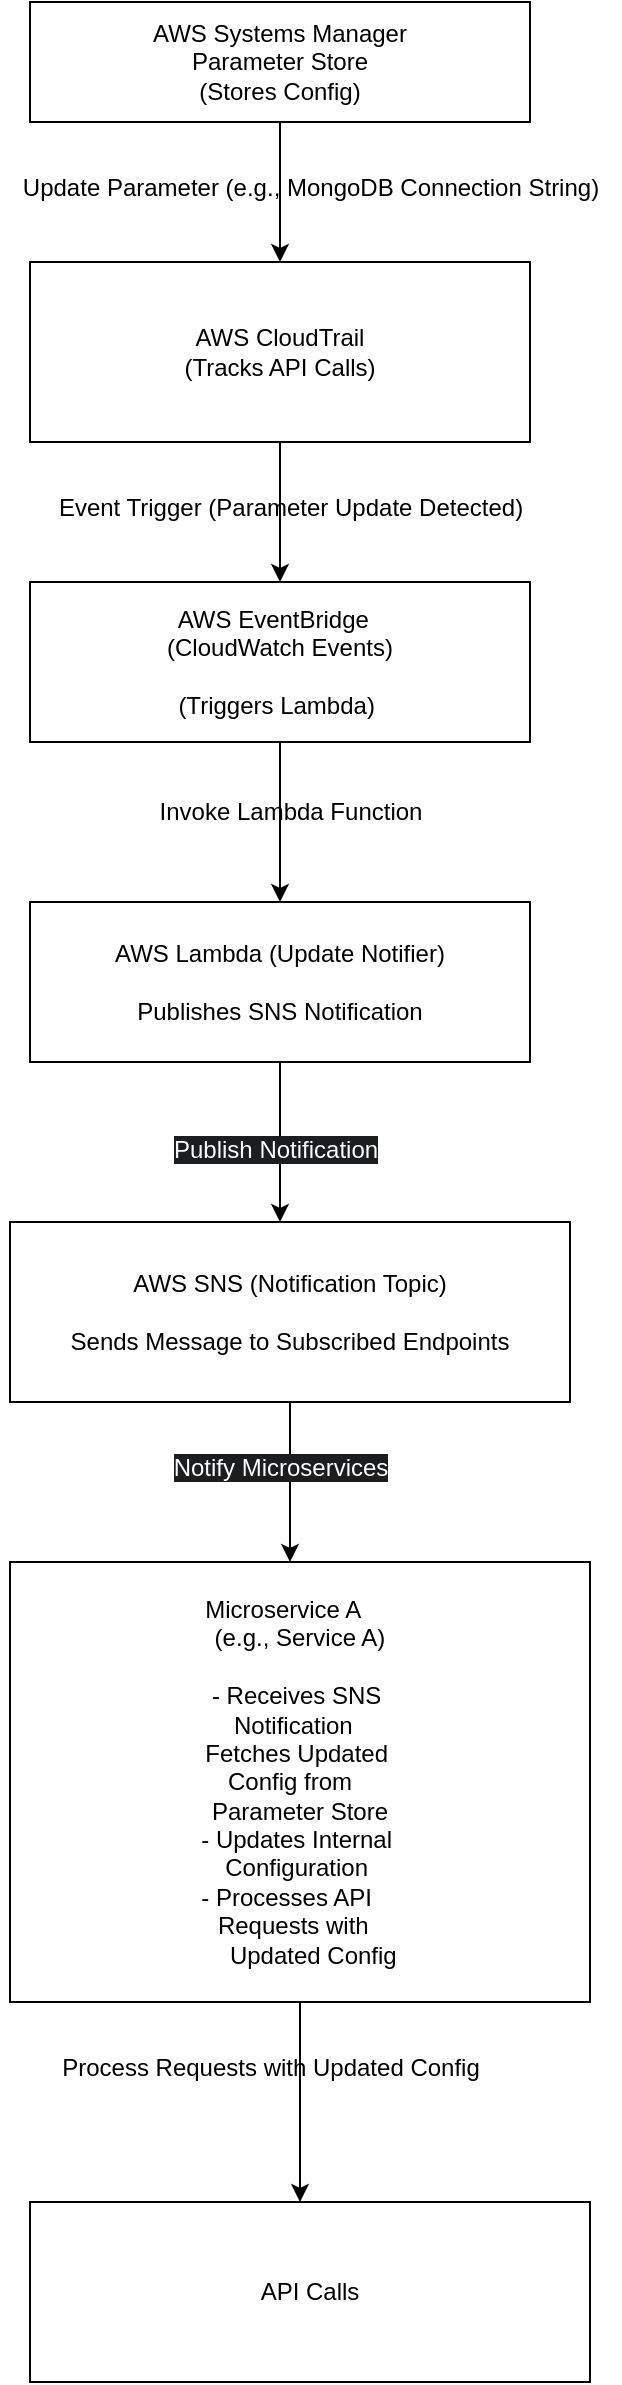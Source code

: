 <mxfile version="26.0.6">
  <diagram name="Page-1" id="c0FnsG70GIqEWtbJqfvi">
    <mxGraphModel dx="2412" dy="1910" grid="1" gridSize="10" guides="1" tooltips="1" connect="1" arrows="1" fold="1" page="1" pageScale="1" pageWidth="850" pageHeight="1100" math="0" shadow="0">
      <root>
        <mxCell id="0" />
        <mxCell id="1" parent="0" />
        <mxCell id="Cn_1MunGRuZewduoVhI2-7" style="edgeStyle=orthogonalEdgeStyle;rounded=0;orthogonalLoop=1;jettySize=auto;html=1;" edge="1" parent="1" source="Cn_1MunGRuZewduoVhI2-1" target="Cn_1MunGRuZewduoVhI2-8">
          <mxGeometry relative="1" as="geometry">
            <mxPoint x="-25" y="-560" as="targetPoint" />
          </mxGeometry>
        </mxCell>
        <mxCell id="Cn_1MunGRuZewduoVhI2-1" value="&lt;span style=&quot;text-wrap-mode: nowrap;&quot;&gt;AWS Systems Manager&lt;/span&gt;&lt;div&gt;&lt;span style=&quot;text-wrap-mode: nowrap;&quot;&gt;Parameter Store&lt;br&gt;(Stores Config)&lt;/span&gt;&lt;/div&gt;" style="rounded=0;whiteSpace=wrap;html=1;" vertex="1" parent="1">
          <mxGeometry x="-150" y="-690" width="250" height="60" as="geometry" />
        </mxCell>
        <mxCell id="Cn_1MunGRuZewduoVhI2-10" style="edgeStyle=orthogonalEdgeStyle;rounded=0;orthogonalLoop=1;jettySize=auto;html=1;" edge="1" parent="1" source="Cn_1MunGRuZewduoVhI2-8">
          <mxGeometry relative="1" as="geometry">
            <mxPoint x="-25" y="-400" as="targetPoint" />
          </mxGeometry>
        </mxCell>
        <mxCell id="Cn_1MunGRuZewduoVhI2-8" value="AWS CloudTrail&lt;div&gt;(Tracks API Calls)&lt;/div&gt;" style="rounded=0;whiteSpace=wrap;html=1;" vertex="1" parent="1">
          <mxGeometry x="-150" y="-560" width="250" height="90" as="geometry" />
        </mxCell>
        <mxCell id="Cn_1MunGRuZewduoVhI2-9" value="Update Parameter (e.g., MongoDB Connection String)" style="text;html=1;align=center;verticalAlign=middle;resizable=0;points=[];autosize=1;strokeColor=none;fillColor=none;" vertex="1" parent="1">
          <mxGeometry x="-165" y="-612" width="310" height="30" as="geometry" />
        </mxCell>
        <mxCell id="Cn_1MunGRuZewduoVhI2-13" style="edgeStyle=orthogonalEdgeStyle;rounded=0;orthogonalLoop=1;jettySize=auto;html=1;exitX=0.5;exitY=1;exitDx=0;exitDy=0;" edge="1" parent="1" source="Cn_1MunGRuZewduoVhI2-11">
          <mxGeometry relative="1" as="geometry">
            <mxPoint x="-25" y="-240" as="targetPoint" />
          </mxGeometry>
        </mxCell>
        <mxCell id="Cn_1MunGRuZewduoVhI2-11" value="&lt;span style=&quot;text-wrap-mode: nowrap;&quot;&gt;&amp;nbsp;AWS EventBridge&amp;nbsp; &amp;nbsp;&lt;/span&gt;&lt;br style=&quot;text-wrap-mode: nowrap;&quot;&gt;&lt;span style=&quot;text-wrap-mode: nowrap;&quot;&gt;&amp;nbsp;(CloudWatch Events)&amp;nbsp;&lt;/span&gt;&lt;br style=&quot;text-wrap-mode: nowrap;&quot;&gt;&lt;span style=&quot;text-wrap-mode: nowrap;&quot;&gt;&amp;nbsp; &amp;nbsp; &amp;nbsp; &amp;nbsp; &amp;nbsp; &amp;nbsp; &amp;nbsp; &amp;nbsp; &amp;nbsp; &amp;nbsp; &amp;nbsp;&lt;/span&gt;&lt;br style=&quot;text-wrap-mode: nowrap;&quot;&gt;&lt;span style=&quot;text-wrap-mode: nowrap;&quot;&gt;(Triggers Lambda)&amp;nbsp;&lt;/span&gt;" style="rounded=0;whiteSpace=wrap;html=1;" vertex="1" parent="1">
          <mxGeometry x="-150" y="-400" width="250" height="80" as="geometry" />
        </mxCell>
        <mxCell id="Cn_1MunGRuZewduoVhI2-12" value="Event Trigger (Parameter Update Detected)" style="text;html=1;align=center;verticalAlign=middle;resizable=0;points=[];autosize=1;strokeColor=none;fillColor=none;" vertex="1" parent="1">
          <mxGeometry x="-150" y="-452" width="260" height="30" as="geometry" />
        </mxCell>
        <mxCell id="Cn_1MunGRuZewduoVhI2-14" value="Invoke Lambda Function" style="text;html=1;align=center;verticalAlign=middle;resizable=0;points=[];autosize=1;strokeColor=none;fillColor=none;" vertex="1" parent="1">
          <mxGeometry x="-95" y="-300" width="150" height="30" as="geometry" />
        </mxCell>
        <mxCell id="Cn_1MunGRuZewduoVhI2-16" style="edgeStyle=orthogonalEdgeStyle;rounded=0;orthogonalLoop=1;jettySize=auto;html=1;exitX=0.5;exitY=1;exitDx=0;exitDy=0;" edge="1" parent="1" source="Cn_1MunGRuZewduoVhI2-15">
          <mxGeometry relative="1" as="geometry">
            <mxPoint x="-25" y="-80" as="targetPoint" />
          </mxGeometry>
        </mxCell>
        <mxCell id="Cn_1MunGRuZewduoVhI2-15" value="AWS Lambda (Update Notifier)&lt;br&gt;&lt;br&gt;Publishes SNS Notification" style="rounded=0;whiteSpace=wrap;html=1;" vertex="1" parent="1">
          <mxGeometry x="-150" y="-240" width="250" height="80" as="geometry" />
        </mxCell>
        <mxCell id="Cn_1MunGRuZewduoVhI2-20" style="edgeStyle=orthogonalEdgeStyle;rounded=0;orthogonalLoop=1;jettySize=auto;html=1;exitX=0.5;exitY=1;exitDx=0;exitDy=0;" edge="1" parent="1" source="Cn_1MunGRuZewduoVhI2-17">
          <mxGeometry relative="1" as="geometry">
            <mxPoint x="-20" y="90" as="targetPoint" />
          </mxGeometry>
        </mxCell>
        <mxCell id="Cn_1MunGRuZewduoVhI2-17" value="AWS SNS (Notification Topic)&lt;br&gt;&lt;br&gt;&lt;div&gt;Sends Message to Subscribed Endpoints&lt;/div&gt;" style="rounded=0;whiteSpace=wrap;html=1;" vertex="1" parent="1">
          <mxGeometry x="-160" y="-80" width="280" height="90" as="geometry" />
        </mxCell>
        <mxCell id="Cn_1MunGRuZewduoVhI2-19" value="&lt;span style=&quot;color: rgb(255, 255, 255); font-family: Helvetica; font-size: 12px; font-style: normal; font-variant-ligatures: normal; font-variant-caps: normal; font-weight: 400; letter-spacing: normal; orphans: 2; text-align: center; text-indent: 0px; text-transform: none; widows: 2; word-spacing: 0px; -webkit-text-stroke-width: 0px; white-space: nowrap; background-color: rgb(27, 29, 30); text-decoration-thickness: initial; text-decoration-style: initial; text-decoration-color: initial; display: inline !important; float: none;&quot;&gt;Publish Notification&lt;/span&gt;" style="text;whiteSpace=wrap;html=1;" vertex="1" parent="1">
          <mxGeometry x="-80" y="-130" width="140" height="40" as="geometry" />
        </mxCell>
        <mxCell id="Cn_1MunGRuZewduoVhI2-21" value="&#xa;&lt;span style=&quot;color: rgb(255, 255, 255); font-family: Helvetica; font-size: 12px; font-style: normal; font-variant-ligatures: normal; font-variant-caps: normal; font-weight: 400; letter-spacing: normal; orphans: 2; text-align: center; text-indent: 0px; text-transform: none; widows: 2; word-spacing: 0px; -webkit-text-stroke-width: 0px; white-space: nowrap; background-color: rgb(27, 29, 30); text-decoration-thickness: initial; text-decoration-style: initial; text-decoration-color: initial; display: inline !important; float: none;&quot;&gt;Notify Microservices&lt;/span&gt;&#xa;&#xa;" style="text;html=1;align=center;verticalAlign=middle;resizable=0;points=[];autosize=1;strokeColor=none;fillColor=none;" vertex="1" parent="1">
          <mxGeometry x="-90" y="20" width="130" height="60" as="geometry" />
        </mxCell>
        <mxCell id="Cn_1MunGRuZewduoVhI2-23" style="edgeStyle=orthogonalEdgeStyle;rounded=0;orthogonalLoop=1;jettySize=auto;html=1;" edge="1" parent="1" source="Cn_1MunGRuZewduoVhI2-22">
          <mxGeometry relative="1" as="geometry">
            <mxPoint x="-15" y="410" as="targetPoint" />
          </mxGeometry>
        </mxCell>
        <mxCell id="Cn_1MunGRuZewduoVhI2-22" value="&lt;span style=&quot;text-wrap-mode: nowrap;&quot;&gt;Microservice A&amp;nbsp; &amp;nbsp; &amp;nbsp;&lt;/span&gt;&lt;br style=&quot;text-wrap-mode: nowrap;&quot;&gt;&lt;span style=&quot;text-wrap-mode: nowrap;&quot;&gt;&amp;nbsp; (e.g., Service A)&amp;nbsp;&amp;nbsp;&lt;/span&gt;&lt;br style=&quot;text-wrap-mode: nowrap;&quot;&gt;&lt;span style=&quot;text-wrap-mode: nowrap;&quot;&gt;&amp;nbsp; &amp;nbsp; &amp;nbsp; &amp;nbsp; &amp;nbsp; &amp;nbsp; &amp;nbsp; &amp;nbsp; &amp;nbsp; &amp;nbsp; &amp;nbsp;&lt;/span&gt;&lt;br style=&quot;text-wrap-mode: nowrap;&quot;&gt;&lt;span style=&quot;text-wrap-mode: nowrap;&quot;&gt;&amp;nbsp; - Receives SNS&amp;nbsp; &amp;nbsp;&lt;/span&gt;&lt;br style=&quot;text-wrap-mode: nowrap;&quot;&gt;&lt;span style=&quot;text-wrap-mode: nowrap;&quot;&gt;&amp;nbsp; &amp;nbsp; Notification&amp;nbsp; &amp;nbsp; &amp;nbsp;&amp;nbsp;&lt;/span&gt;&lt;br style=&quot;text-wrap-mode: nowrap;&quot;&gt;&lt;span style=&quot;text-wrap-mode: nowrap;&quot;&gt;&amp;nbsp;Fetches Updated&amp;nbsp;&amp;nbsp;&lt;/span&gt;&lt;br style=&quot;text-wrap-mode: nowrap;&quot;&gt;&lt;span style=&quot;text-wrap-mode: nowrap;&quot;&gt;&amp;nbsp; &amp;nbsp; Config from&amp;nbsp; &amp;nbsp; &amp;nbsp; &amp;nbsp;&lt;/span&gt;&lt;br style=&quot;text-wrap-mode: nowrap;&quot;&gt;&lt;span style=&quot;text-wrap-mode: nowrap;&quot;&gt;&amp;nbsp; &amp;nbsp;Parameter Store&amp;nbsp; &amp;nbsp;&lt;/span&gt;&lt;br style=&quot;text-wrap-mode: nowrap;&quot;&gt;&lt;span style=&quot;text-wrap-mode: nowrap;&quot;&gt;&amp;nbsp;- Updates Internal&amp;nbsp;&amp;nbsp;&lt;/span&gt;&lt;br style=&quot;text-wrap-mode: nowrap;&quot;&gt;&lt;span style=&quot;text-wrap-mode: nowrap;&quot;&gt;&amp;nbsp; &amp;nbsp; Configuration&amp;nbsp; &amp;nbsp; &amp;nbsp;&lt;/span&gt;&lt;br style=&quot;text-wrap-mode: nowrap;&quot;&gt;&lt;span style=&quot;text-wrap-mode: nowrap;&quot;&gt;&amp;nbsp;- Processes API&amp;nbsp; &amp;nbsp; &amp;nbsp;&lt;/span&gt;&lt;br style=&quot;text-wrap-mode: nowrap;&quot;&gt;&lt;span style=&quot;text-wrap-mode: nowrap;&quot;&gt;&amp;nbsp; &amp;nbsp;Requests with&amp;nbsp; &amp;nbsp; &amp;nbsp;&lt;/span&gt;&lt;br style=&quot;text-wrap-mode: nowrap;&quot;&gt;&lt;span style=&quot;text-wrap-mode: nowrap;&quot;&gt;&amp;nbsp; &amp;nbsp; Updated Config&lt;/span&gt;" style="rounded=0;whiteSpace=wrap;html=1;" vertex="1" parent="1">
          <mxGeometry x="-160" y="90" width="290" height="220" as="geometry" />
        </mxCell>
        <mxCell id="Cn_1MunGRuZewduoVhI2-24" value="Process Requests with Updated Config" style="text;html=1;align=center;verticalAlign=middle;resizable=0;points=[];autosize=1;strokeColor=none;fillColor=none;" vertex="1" parent="1">
          <mxGeometry x="-145" y="328" width="230" height="30" as="geometry" />
        </mxCell>
        <mxCell id="Cn_1MunGRuZewduoVhI2-25" value="API Calls" style="rounded=0;whiteSpace=wrap;html=1;" vertex="1" parent="1">
          <mxGeometry x="-150" y="410" width="280" height="90" as="geometry" />
        </mxCell>
      </root>
    </mxGraphModel>
  </diagram>
</mxfile>
